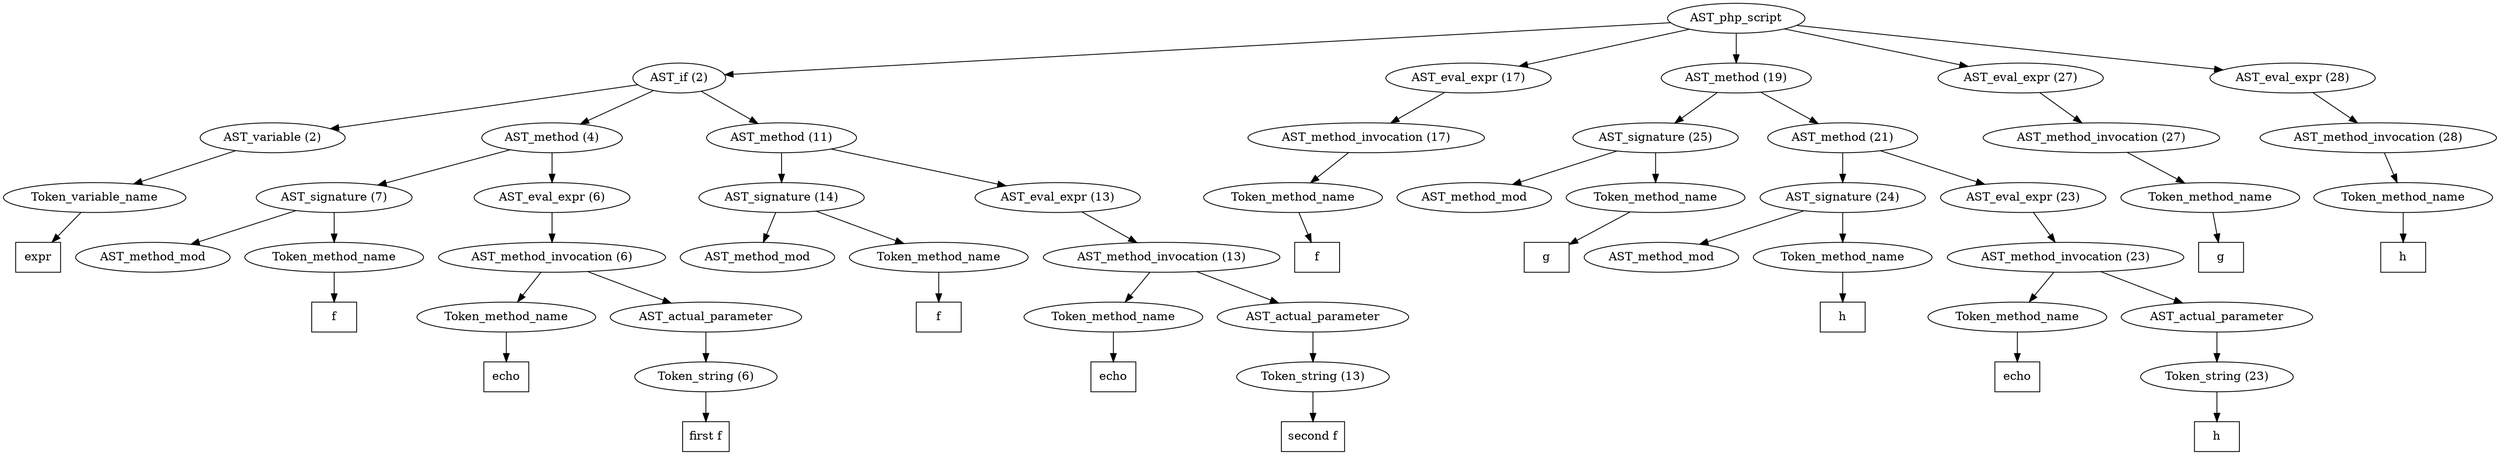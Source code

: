 /*
 * AST in dot format generated by phc -- the PHP compiler
 */

digraph AST {
node_0 [label="AST_php_script"];
node_1 [label="AST_if (2)"];
node_2 [label="AST_variable (2)"];
node_3 [label="Token_variable_name"];
node_4 [label="expr", shape=box]
node_3 -> node_4;
node_2 -> node_3;
node_5 [label="AST_method (4)"];
node_6 [label="AST_signature (7)"];
node_7 [label="AST_method_mod"];
node_8 [label="Token_method_name"];
node_9 [label="f", shape=box]
node_8 -> node_9;
node_6 -> node_8;
node_6 -> node_7;
node_10 [label="AST_eval_expr (6)"];
node_11 [label="AST_method_invocation (6)"];
node_12 [label="Token_method_name"];
node_13 [label="echo", shape=box]
node_12 -> node_13;
node_14 [label="AST_actual_parameter"];
node_15 [label="Token_string (6)"];
node_16 [label="first f", shape=box]
node_15 -> node_16;
node_14 -> node_15;
node_11 -> node_14;
node_11 -> node_12;
node_10 -> node_11;
node_5 -> node_10;
node_5 -> node_6;
node_17 [label="AST_method (11)"];
node_18 [label="AST_signature (14)"];
node_19 [label="AST_method_mod"];
node_20 [label="Token_method_name"];
node_21 [label="f", shape=box]
node_20 -> node_21;
node_18 -> node_20;
node_18 -> node_19;
node_22 [label="AST_eval_expr (13)"];
node_23 [label="AST_method_invocation (13)"];
node_24 [label="Token_method_name"];
node_25 [label="echo", shape=box]
node_24 -> node_25;
node_26 [label="AST_actual_parameter"];
node_27 [label="Token_string (13)"];
node_28 [label="second f", shape=box]
node_27 -> node_28;
node_26 -> node_27;
node_23 -> node_26;
node_23 -> node_24;
node_22 -> node_23;
node_17 -> node_22;
node_17 -> node_18;
node_1 -> node_17;
node_1 -> node_5;
node_1 -> node_2;
node_29 [label="AST_eval_expr (17)"];
node_30 [label="AST_method_invocation (17)"];
node_31 [label="Token_method_name"];
node_32 [label="f", shape=box]
node_31 -> node_32;
node_30 -> node_31;
node_29 -> node_30;
node_33 [label="AST_method (19)"];
node_34 [label="AST_signature (25)"];
node_35 [label="AST_method_mod"];
node_36 [label="Token_method_name"];
node_37 [label="g", shape=box]
node_36 -> node_37;
node_34 -> node_36;
node_34 -> node_35;
node_38 [label="AST_method (21)"];
node_39 [label="AST_signature (24)"];
node_40 [label="AST_method_mod"];
node_41 [label="Token_method_name"];
node_42 [label="h", shape=box]
node_41 -> node_42;
node_39 -> node_41;
node_39 -> node_40;
node_43 [label="AST_eval_expr (23)"];
node_44 [label="AST_method_invocation (23)"];
node_45 [label="Token_method_name"];
node_46 [label="echo", shape=box]
node_45 -> node_46;
node_47 [label="AST_actual_parameter"];
node_48 [label="Token_string (23)"];
node_49 [label="h", shape=box]
node_48 -> node_49;
node_47 -> node_48;
node_44 -> node_47;
node_44 -> node_45;
node_43 -> node_44;
node_38 -> node_43;
node_38 -> node_39;
node_33 -> node_38;
node_33 -> node_34;
node_50 [label="AST_eval_expr (27)"];
node_51 [label="AST_method_invocation (27)"];
node_52 [label="Token_method_name"];
node_53 [label="g", shape=box]
node_52 -> node_53;
node_51 -> node_52;
node_50 -> node_51;
node_54 [label="AST_eval_expr (28)"];
node_55 [label="AST_method_invocation (28)"];
node_56 [label="Token_method_name"];
node_57 [label="h", shape=box]
node_56 -> node_57;
node_55 -> node_56;
node_54 -> node_55;
node_0 -> node_54;
node_0 -> node_50;
node_0 -> node_33;
node_0 -> node_29;
node_0 -> node_1;
}
